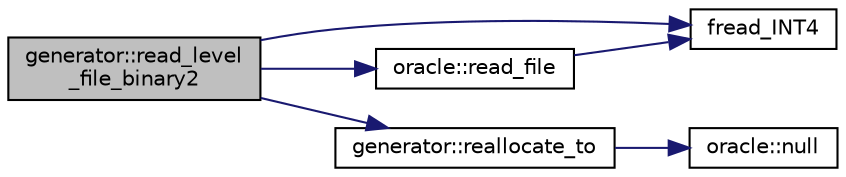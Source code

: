 digraph "generator::read_level_file_binary2"
{
  edge [fontname="Helvetica",fontsize="10",labelfontname="Helvetica",labelfontsize="10"];
  node [fontname="Helvetica",fontsize="10",shape=record];
  rankdir="LR";
  Node19466 [label="generator::read_level\l_file_binary2",height=0.2,width=0.4,color="black", fillcolor="grey75", style="filled", fontcolor="black"];
  Node19466 -> Node19467 [color="midnightblue",fontsize="10",style="solid",fontname="Helvetica"];
  Node19467 [label="fread_INT4",height=0.2,width=0.4,color="black", fillcolor="white", style="filled",URL="$df/dbf/sajeeb_8_c.html#a885df02c08251c103e985ef1d7159014"];
  Node19466 -> Node19468 [color="midnightblue",fontsize="10",style="solid",fontname="Helvetica"];
  Node19468 [label="generator::reallocate_to",height=0.2,width=0.4,color="black", fillcolor="white", style="filled",URL="$d7/d73/classgenerator.html#aaabd1655d088257996d3faf26dfd552c"];
  Node19468 -> Node19469 [color="midnightblue",fontsize="10",style="solid",fontname="Helvetica"];
  Node19469 [label="oracle::null",height=0.2,width=0.4,color="black", fillcolor="white", style="filled",URL="$d7/da7/classoracle.html#ae12c76830318ec2d4f6c2a77da98bb55"];
  Node19466 -> Node19470 [color="midnightblue",fontsize="10",style="solid",fontname="Helvetica"];
  Node19470 [label="oracle::read_file",height=0.2,width=0.4,color="black", fillcolor="white", style="filled",URL="$d7/da7/classoracle.html#a6ef0491640af9cf3c35de29cfcfb23ec"];
  Node19470 -> Node19467 [color="midnightblue",fontsize="10",style="solid",fontname="Helvetica"];
}
